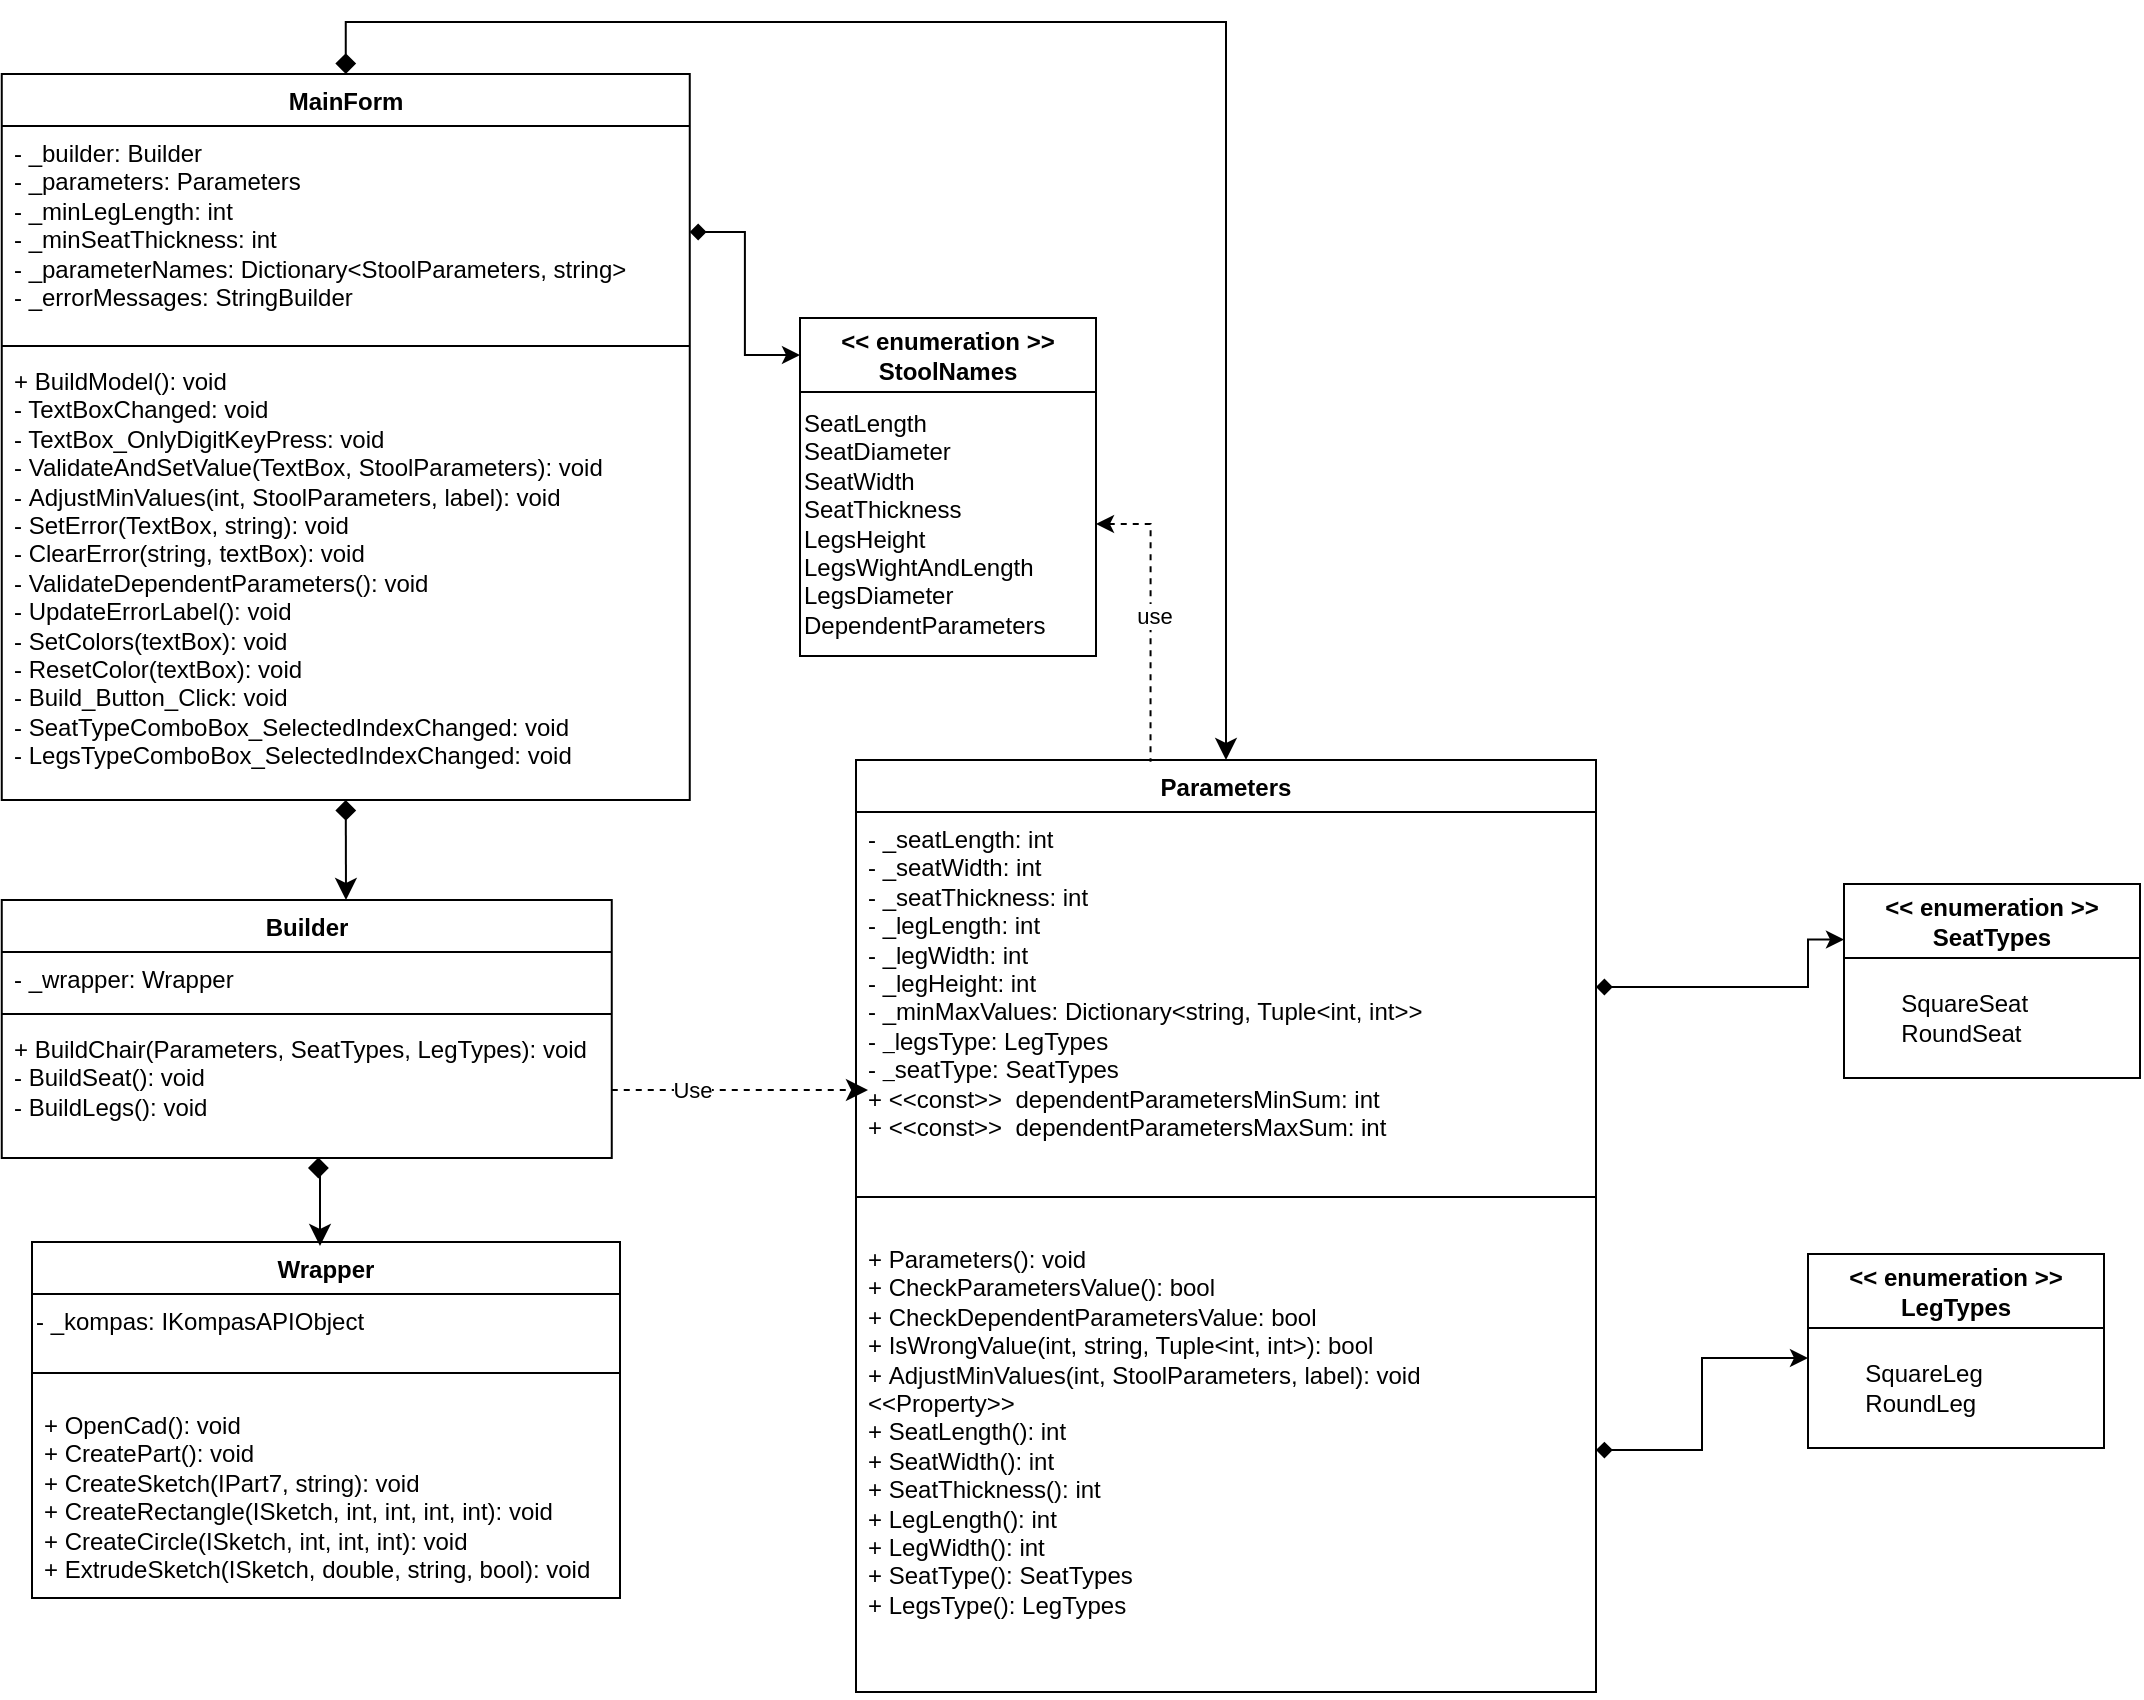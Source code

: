 <mxfile version="26.0.5">
  <diagram id="C5RBs43oDa-KdzZeNtuy" name="Page-1">
    <mxGraphModel dx="1056" dy="739" grid="0" gridSize="10" guides="1" tooltips="1" connect="1" arrows="1" fold="1" page="0" pageScale="1" pageWidth="827" pageHeight="1169" math="0" shadow="0">
      <root>
        <mxCell id="WIyWlLk6GJQsqaUBKTNV-0" />
        <mxCell id="WIyWlLk6GJQsqaUBKTNV-1" parent="WIyWlLk6GJQsqaUBKTNV-0" />
        <mxCell id="i5632uBjRB5B52lGXk-J-0" value="MainForm" style="swimlane;fontStyle=1;align=center;verticalAlign=top;childLayout=stackLayout;horizontal=1;startSize=26;horizontalStack=0;resizeParent=1;resizeParentMax=0;resizeLast=0;collapsible=1;marginBottom=0;whiteSpace=wrap;html=1;" parent="WIyWlLk6GJQsqaUBKTNV-1" vertex="1">
          <mxGeometry x="-83.12" y="-130" width="344" height="363" as="geometry" />
        </mxCell>
        <mxCell id="i5632uBjRB5B52lGXk-J-1" value="- _builder: Builder&lt;div&gt;- _parameters: Parameters&lt;br&gt;&lt;/div&gt;&lt;div&gt;- _minLegLength: int&lt;/div&gt;&lt;div&gt;-&amp;nbsp;_minSeatThickness: int&lt;br&gt;&lt;/div&gt;&lt;div&gt;-&amp;nbsp;_parameterNames: Dictionary&amp;lt;StoolParameters, string&amp;gt;&lt;/div&gt;&lt;div&gt;-&amp;nbsp;_errorMessages: StringBuilder&lt;/div&gt;" style="text;strokeColor=none;fillColor=none;align=left;verticalAlign=top;spacingLeft=4;spacingRight=4;overflow=hidden;rotatable=0;points=[[0,0.5],[1,0.5]];portConstraint=eastwest;whiteSpace=wrap;html=1;" parent="i5632uBjRB5B52lGXk-J-0" vertex="1">
          <mxGeometry y="26" width="344" height="106" as="geometry" />
        </mxCell>
        <mxCell id="i5632uBjRB5B52lGXk-J-2" value="" style="line;strokeWidth=1;fillColor=none;align=left;verticalAlign=middle;spacingTop=-1;spacingLeft=3;spacingRight=3;rotatable=0;labelPosition=right;points=[];portConstraint=eastwest;strokeColor=inherit;" parent="i5632uBjRB5B52lGXk-J-0" vertex="1">
          <mxGeometry y="132" width="344" height="8" as="geometry" />
        </mxCell>
        <mxCell id="i5632uBjRB5B52lGXk-J-3" value="+ BuildModel(): void&lt;div&gt;- TextBoxChanged: void&lt;/div&gt;&lt;div&gt;&lt;div&gt;- TextBox_OnlyDigitKeyPress: void&lt;/div&gt;&lt;/div&gt;&lt;div&gt;-&amp;nbsp;ValidateAndSetValue(TextBox, StoolParameters): void&lt;/div&gt;&lt;div&gt;-&amp;nbsp;&lt;span style=&quot;background-color: initial;&quot;&gt;AdjustMinValues(int,&lt;/span&gt;&lt;span style=&quot;background-color: transparent;&quot;&gt;&amp;nbsp;StoolParameters, label&lt;/span&gt;&lt;span style=&quot;background-color: initial; color: light-dark(rgb(0, 0, 0), rgb(255, 255, 255));&quot;&gt;): void&lt;/span&gt;&lt;/div&gt;&lt;div&gt;&lt;span style=&quot;background-color: initial;&quot;&gt;-&amp;nbsp;&lt;/span&gt;&lt;span style=&quot;background-color: initial;&quot;&gt;SetError(TextBox, string): void&lt;/span&gt;&lt;/div&gt;&lt;div&gt;&lt;span style=&quot;background-color: initial;&quot;&gt;-&amp;nbsp;&lt;/span&gt;&lt;span style=&quot;background-color: initial;&quot;&gt;ClearError(string, textBox): void&lt;/span&gt;&lt;/div&gt;&lt;div&gt;&lt;span style=&quot;background-color: initial;&quot;&gt;-&lt;/span&gt;&lt;span style=&quot;background-color: initial;&quot;&gt;&amp;nbsp;ValidateDependentParameters(): void&lt;/span&gt;&lt;/div&gt;&lt;div&gt;&lt;span style=&quot;background-color: initial;&quot;&gt;-&amp;nbsp;&lt;/span&gt;&lt;span style=&quot;background-color: initial;&quot;&gt;UpdateErrorLabel(): void&lt;/span&gt;&lt;/div&gt;&lt;div&gt;&lt;span style=&quot;background-color: initial;&quot;&gt;- SetColors(textBox): void&lt;/span&gt;&lt;/div&gt;&lt;div&gt;&lt;span style=&quot;background-color: initial;&quot;&gt;-&amp;nbsp;&lt;/span&gt;&lt;span style=&quot;background-color: initial;&quot;&gt;ResetColor(textBox): void&lt;/span&gt;&lt;/div&gt;&lt;div&gt;&lt;span style=&quot;background-color: initial;&quot;&gt;-&amp;nbsp;&lt;/span&gt;&lt;span style=&quot;background-color: initial;&quot;&gt;Build_Button_Click: void&lt;/span&gt;&lt;/div&gt;&lt;div&gt;&lt;span style=&quot;background-color: initial;&quot;&gt;-&amp;nbsp;&lt;/span&gt;&lt;span style=&quot;background-color: initial;&quot;&gt;SeatTypeComboBox_SelectedIndexChanged: void&lt;/span&gt;&lt;/div&gt;&lt;div&gt;&lt;span style=&quot;background-color: initial;&quot;&gt;-&amp;nbsp;&lt;/span&gt;&lt;span style=&quot;background-color: initial;&quot;&gt;LegsTypeComboBox_SelectedIndexChanged: void&lt;/span&gt;&lt;/div&gt;" style="text;strokeColor=none;fillColor=none;align=left;verticalAlign=top;spacingLeft=4;spacingRight=4;overflow=hidden;rotatable=0;points=[[0,0.5],[1,0.5]];portConstraint=eastwest;whiteSpace=wrap;html=1;" parent="i5632uBjRB5B52lGXk-J-0" vertex="1">
          <mxGeometry y="140" width="344" height="223" as="geometry" />
        </mxCell>
        <mxCell id="i5632uBjRB5B52lGXk-J-4" value="Builder&lt;div&gt;&lt;br&gt;&lt;/div&gt;" style="swimlane;fontStyle=1;align=center;verticalAlign=top;childLayout=stackLayout;horizontal=1;startSize=26;horizontalStack=0;resizeParent=1;resizeParentMax=0;resizeLast=0;collapsible=1;marginBottom=0;whiteSpace=wrap;html=1;" parent="WIyWlLk6GJQsqaUBKTNV-1" vertex="1">
          <mxGeometry x="-83.12" y="283" width="305" height="129" as="geometry" />
        </mxCell>
        <mxCell id="i5632uBjRB5B52lGXk-J-5" value="&lt;div&gt;- _wrapper: Wrapper&lt;/div&gt;" style="text;strokeColor=none;fillColor=none;align=left;verticalAlign=top;spacingLeft=4;spacingRight=4;overflow=hidden;rotatable=0;points=[[0,0.5],[1,0.5]];portConstraint=eastwest;whiteSpace=wrap;html=1;" parent="i5632uBjRB5B52lGXk-J-4" vertex="1">
          <mxGeometry y="26" width="305" height="27" as="geometry" />
        </mxCell>
        <mxCell id="i5632uBjRB5B52lGXk-J-6" value="" style="line;strokeWidth=1;fillColor=none;align=left;verticalAlign=middle;spacingTop=-1;spacingLeft=3;spacingRight=3;rotatable=0;labelPosition=right;points=[];portConstraint=eastwest;strokeColor=inherit;" parent="i5632uBjRB5B52lGXk-J-4" vertex="1">
          <mxGeometry y="53" width="305" height="8" as="geometry" />
        </mxCell>
        <mxCell id="i5632uBjRB5B52lGXk-J-7" value="&lt;span style=&quot;background-color: initial;&quot;&gt;+&amp;nbsp;BuildChair(Parameters, SeatTypes, LegTypes): void&lt;/span&gt;&lt;div&gt;&lt;div&gt;- BuildSeat(): void&lt;/div&gt;&lt;div&gt;- BuildLegs(): void&amp;nbsp;&lt;/div&gt;&lt;/div&gt;" style="text;strokeColor=none;fillColor=none;align=left;verticalAlign=top;spacingLeft=4;spacingRight=4;overflow=hidden;rotatable=0;points=[[0,0.5],[1,0.5]];portConstraint=eastwest;whiteSpace=wrap;html=1;" parent="i5632uBjRB5B52lGXk-J-4" vertex="1">
          <mxGeometry y="61" width="305" height="68" as="geometry" />
        </mxCell>
        <mxCell id="i5632uBjRB5B52lGXk-J-8" value="Wrapper" style="swimlane;fontStyle=1;align=center;verticalAlign=top;childLayout=stackLayout;horizontal=1;startSize=26;horizontalStack=0;resizeParent=1;resizeParentMax=0;resizeLast=0;collapsible=1;marginBottom=0;whiteSpace=wrap;html=1;" parent="WIyWlLk6GJQsqaUBKTNV-1" vertex="1">
          <mxGeometry x="-68" y="454" width="294" height="178" as="geometry" />
        </mxCell>
        <mxCell id="i5632uBjRB5B52lGXk-J-9" value="&lt;div&gt;&lt;br&gt;&lt;/div&gt;" style="text;strokeColor=none;fillColor=none;align=left;verticalAlign=top;spacingLeft=4;spacingRight=4;overflow=hidden;rotatable=0;points=[[0,0.5],[1,0.5]];portConstraint=eastwest;whiteSpace=wrap;html=1;" parent="i5632uBjRB5B52lGXk-J-8" vertex="1">
          <mxGeometry y="26" width="294" height="1" as="geometry" />
        </mxCell>
        <mxCell id="Ahqk0sararzWoLQaCMGD-1" value="-&amp;nbsp;_kompas:&amp;nbsp;IKompasAPIObject" style="text;html=1;align=left;verticalAlign=middle;resizable=0;points=[];autosize=1;strokeColor=none;fillColor=none;" parent="i5632uBjRB5B52lGXk-J-8" vertex="1">
          <mxGeometry y="27" width="294" height="26" as="geometry" />
        </mxCell>
        <mxCell id="i5632uBjRB5B52lGXk-J-10" value="" style="line;strokeWidth=1;fillColor=none;align=left;verticalAlign=middle;spacingTop=-1;spacingLeft=3;spacingRight=3;rotatable=0;labelPosition=right;points=[];portConstraint=eastwest;strokeColor=inherit;" parent="i5632uBjRB5B52lGXk-J-8" vertex="1">
          <mxGeometry y="53" width="294" height="25" as="geometry" />
        </mxCell>
        <mxCell id="i5632uBjRB5B52lGXk-J-11" value="&lt;div&gt;+ OpenCad(): void&lt;/div&gt;&lt;div&gt;+&amp;nbsp;CreatePart(): void&lt;/div&gt;&lt;div&gt;+&amp;nbsp;CreateSketch(IPart7, string): void&lt;/div&gt;&lt;div&gt;+ CreateRectangle(ISketch, int, int, int, int): void&lt;/div&gt;&lt;div&gt;+&amp;nbsp;CreateCircle(ISketch, int, int, int): void&lt;/div&gt;&lt;div&gt;+&amp;nbsp;ExtrudeSketch(ISketch, double, string, bool): void&lt;/div&gt;" style="text;strokeColor=none;fillColor=none;align=left;verticalAlign=top;spacingLeft=4;spacingRight=4;overflow=hidden;rotatable=0;points=[[0,0.5],[1,0.5]];portConstraint=eastwest;whiteSpace=wrap;html=1;" parent="i5632uBjRB5B52lGXk-J-8" vertex="1">
          <mxGeometry y="78" width="294" height="100" as="geometry" />
        </mxCell>
        <mxCell id="_lfjs1lxYITKfCPjN5Uu-0" style="edgeStyle=orthogonalEdgeStyle;rounded=0;orthogonalLoop=1;jettySize=auto;html=1;entryX=0;entryY=0.25;entryDx=0;entryDy=0;exitX=1;exitY=0.474;exitDx=0;exitDy=0;exitPerimeter=0;startArrow=diamond;startFill=1;" parent="WIyWlLk6GJQsqaUBKTNV-1" source="i5632uBjRB5B52lGXk-J-15" target="Ahqk0sararzWoLQaCMGD-13" edge="1">
          <mxGeometry relative="1" as="geometry" />
        </mxCell>
        <mxCell id="_lfjs1lxYITKfCPjN5Uu-1" style="edgeStyle=orthogonalEdgeStyle;rounded=0;orthogonalLoop=1;jettySize=auto;html=1;entryX=0;entryY=0.75;entryDx=0;entryDy=0;startArrow=diamond;startFill=1;exitX=1;exitY=0.5;exitDx=0;exitDy=0;" parent="WIyWlLk6GJQsqaUBKTNV-1" source="i5632uBjRB5B52lGXk-J-13" target="Ahqk0sararzWoLQaCMGD-14" edge="1">
          <mxGeometry relative="1" as="geometry">
            <mxPoint x="740" y="382" as="sourcePoint" />
            <Array as="points">
              <mxPoint x="820" y="302" />
            </Array>
          </mxGeometry>
        </mxCell>
        <mxCell id="i5632uBjRB5B52lGXk-J-12" value="Parameters" style="swimlane;fontStyle=1;align=center;verticalAlign=top;childLayout=stackLayout;horizontal=1;startSize=26;horizontalStack=0;resizeParent=1;resizeParentMax=0;resizeLast=0;collapsible=1;marginBottom=0;whiteSpace=wrap;html=1;" parent="WIyWlLk6GJQsqaUBKTNV-1" vertex="1">
          <mxGeometry x="344" y="213" width="370" height="466" as="geometry" />
        </mxCell>
        <mxCell id="i5632uBjRB5B52lGXk-J-13" value="&lt;div&gt;- _seatLength: int&lt;/div&gt;&lt;div&gt;- _seatWidth: int&lt;/div&gt;&lt;div&gt;- _seatThickness: int&lt;br&gt;&lt;/div&gt;&lt;div&gt;- _legLength: int&lt;br&gt;&lt;/div&gt;&lt;div&gt;- _legWidth: int&lt;br&gt;&lt;/div&gt;&lt;div&gt;- _legHeight: int&lt;/div&gt;&lt;div&gt;- _minMaxValues: Dictionary&amp;lt;string, Tuple&amp;lt;int, int&amp;gt;&amp;gt;&lt;/div&gt;&lt;div&gt;-&amp;nbsp;&lt;font&gt;&lt;span style=&quot;font-family: &amp;quot;Times New Roman&amp;quot;, serif; background-color: transparent; color: light-dark(rgb(0, 0, 0), rgb(255, 255, 255));&quot;&gt;_&lt;/span&gt;&lt;span style=&quot;background-color: transparent; color: light-dark(rgb(0, 0, 0), rgb(255, 255, 255));&quot;&gt;&lt;font style=&quot;&quot; face=&quot;Helvetica&quot;&gt;legsType: LegTypes&lt;/font&gt;&lt;/span&gt;&lt;/font&gt;&lt;/div&gt;&lt;div&gt;&lt;font&gt;&lt;span style=&quot;background-color: transparent; color: light-dark(rgb(0, 0, 0), rgb(255, 255, 255));&quot;&gt;&lt;font style=&quot;&quot; face=&quot;Helvetica&quot;&gt;-&amp;nbsp;&lt;/font&gt;&lt;/span&gt;&lt;/font&gt;&lt;span style=&quot;background-color: transparent; color: light-dark(rgb(0, 0, 0), rgb(255, 255, 255)); font-family: &amp;quot;Times New Roman&amp;quot;, serif;&quot;&gt;_&lt;/span&gt;&lt;span style=&quot;background-color: transparent; color: light-dark(rgb(0, 0, 0), rgb(255, 255, 255));&quot;&gt;seat&lt;/span&gt;&lt;span style=&quot;background-color: transparent; color: light-dark(rgb(0, 0, 0), rgb(255, 255, 255));&quot;&gt;Type: SeatTypes&lt;/span&gt;&lt;/div&gt;&lt;div&gt;+ &amp;lt;&amp;lt;const&amp;gt;&amp;gt;&amp;nbsp;&amp;nbsp;dependentParametersMinSum: int&lt;/div&gt;&lt;div&gt;+ &amp;lt;&amp;lt;const&amp;gt;&amp;gt;&amp;nbsp;&amp;nbsp;dependentParametersMaxSum: int&lt;/div&gt;" style="text;strokeColor=none;fillColor=none;align=left;verticalAlign=top;spacingLeft=4;spacingRight=4;overflow=hidden;rotatable=0;points=[[0,0.5],[1,0.5]];portConstraint=eastwest;whiteSpace=wrap;html=1;" parent="i5632uBjRB5B52lGXk-J-12" vertex="1">
          <mxGeometry y="26" width="370" height="175" as="geometry" />
        </mxCell>
        <mxCell id="i5632uBjRB5B52lGXk-J-14" value="" style="line;strokeWidth=1;fillColor=none;align=left;verticalAlign=middle;spacingTop=-1;spacingLeft=3;spacingRight=3;rotatable=0;labelPosition=right;points=[];portConstraint=eastwest;strokeColor=inherit;" parent="i5632uBjRB5B52lGXk-J-12" vertex="1">
          <mxGeometry y="201" width="370" height="35" as="geometry" />
        </mxCell>
        <mxCell id="i5632uBjRB5B52lGXk-J-15" value="+ Parameters(): void&lt;div&gt;+ CheckParametersValue(): bool&amp;nbsp;&lt;br&gt;&lt;div&gt;+&amp;nbsp;CheckDependentParametersValue: bool&lt;/div&gt;&lt;div&gt;&lt;div&gt;&lt;span style=&quot;background-color: initial;&quot;&gt;+&amp;nbsp;&lt;/span&gt;&lt;span style=&quot;background-color: initial;&quot;&gt;IsWrongValue(int, string, Tuple&amp;lt;int, int&amp;gt;): bool&lt;/span&gt;&lt;/div&gt;&lt;div&gt;&lt;span style=&quot;background-color: transparent; color: light-dark(rgb(0, 0, 0), rgb(255, 255, 255));&quot;&gt;+&amp;nbsp;&lt;/span&gt;&lt;span style=&quot;background-color: initial; color: light-dark(rgb(0, 0, 0), rgb(255, 255, 255));&quot;&gt;AdjustMinValues(int,&lt;/span&gt;&lt;span style=&quot;background-color: transparent; color: light-dark(rgb(0, 0, 0), rgb(255, 255, 255));&quot;&gt;&amp;nbsp;StoolParameters, label&lt;/span&gt;&lt;span style=&quot;background-color: initial; color: light-dark(rgb(0, 0, 0), rgb(255, 255, 255));&quot;&gt;): void&lt;/span&gt;&lt;/div&gt;&lt;div&gt;&lt;span style=&quot;background-color: transparent; color: light-dark(rgb(0, 0, 0), rgb(255, 255, 255));&quot;&gt;&amp;lt;&amp;lt;Property&amp;gt;&amp;gt;&lt;/span&gt;&lt;/div&gt;&lt;/div&gt;&lt;div&gt;+ SeatLength(): int&lt;/div&gt;&lt;div&gt;+ SeatWidth(): int&lt;br&gt;&lt;/div&gt;&lt;div&gt;+ SeatThickness(): int&lt;br&gt;&lt;/div&gt;&lt;div&gt;+ LegLength(): int&lt;br&gt;&lt;/div&gt;&lt;div&gt;+ LegWidth(): int&lt;/div&gt;&lt;/div&gt;&lt;div&gt;+ SeatType():&amp;nbsp;&lt;span style=&quot;background-color: initial;&quot;&gt;SeatTypes&lt;/span&gt;&lt;/div&gt;&lt;div&gt;+ LegsType(): Leg&lt;span style=&quot;background-color: initial;&quot;&gt;Types&lt;/span&gt;&lt;span style=&quot;background-color: initial;&quot;&gt;&lt;/span&gt;&lt;/div&gt;&lt;div&gt;&lt;br&gt;&lt;/div&gt;" style="text;strokeColor=none;fillColor=none;align=left;verticalAlign=top;spacingLeft=4;spacingRight=4;overflow=hidden;rotatable=0;points=[[0,0.5],[1,0.5]];portConstraint=eastwest;whiteSpace=wrap;html=1;" parent="i5632uBjRB5B52lGXk-J-12" vertex="1">
          <mxGeometry y="236" width="370" height="230" as="geometry" />
        </mxCell>
        <mxCell id="i5632uBjRB5B52lGXk-J-16" value="" style="edgeStyle=elbowEdgeStyle;elbow=horizontal;endArrow=classic;html=1;curved=0;rounded=0;endSize=8;startSize=8;exitX=0.5;exitY=0;exitDx=0;exitDy=0;strokeColor=default;startArrow=diamond;startFill=1;entryX=0.5;entryY=0;entryDx=0;entryDy=0;" parent="WIyWlLk6GJQsqaUBKTNV-1" source="i5632uBjRB5B52lGXk-J-0" target="i5632uBjRB5B52lGXk-J-12" edge="1">
          <mxGeometry width="50" height="50" relative="1" as="geometry">
            <mxPoint x="117" y="87" as="sourcePoint" />
            <mxPoint x="167" y="37" as="targetPoint" />
            <Array as="points">
              <mxPoint x="318" y="-156" />
              <mxPoint x="312" y="-76" />
            </Array>
          </mxGeometry>
        </mxCell>
        <mxCell id="i5632uBjRB5B52lGXk-J-17" value="" style="edgeStyle=elbowEdgeStyle;elbow=horizontal;endArrow=classic;html=1;curved=0;rounded=0;endSize=8;startSize=8;exitX=0.5;exitY=1;exitDx=0;exitDy=0;strokeColor=default;startArrow=diamond;startFill=1;" parent="WIyWlLk6GJQsqaUBKTNV-1" source="i5632uBjRB5B52lGXk-J-0" target="i5632uBjRB5B52lGXk-J-4" edge="1">
          <mxGeometry width="50" height="50" relative="1" as="geometry">
            <mxPoint x="68.424" y="246.0" as="sourcePoint" />
            <mxPoint x="68.45" y="279.98" as="targetPoint" />
            <Array as="points" />
          </mxGeometry>
        </mxCell>
        <mxCell id="i5632uBjRB5B52lGXk-J-18" value="" style="edgeStyle=elbowEdgeStyle;elbow=horizontal;endArrow=classic;html=1;curved=0;rounded=0;endSize=8;startSize=8;strokeColor=default;startArrow=diamond;startFill=1;" parent="WIyWlLk6GJQsqaUBKTNV-1" edge="1">
          <mxGeometry width="50" height="50" relative="1" as="geometry">
            <mxPoint x="70" y="417" as="sourcePoint" />
            <mxPoint x="76" y="456" as="targetPoint" />
            <Array as="points">
              <mxPoint x="76" y="418" />
            </Array>
          </mxGeometry>
        </mxCell>
        <mxCell id="i5632uBjRB5B52lGXk-J-20" value="" style="edgeStyle=elbowEdgeStyle;elbow=horizontal;endArrow=classic;html=1;curved=0;rounded=0;endSize=8;startSize=8;exitX=1;exitY=0.5;exitDx=0;exitDy=0;dashed=1;" parent="WIyWlLk6GJQsqaUBKTNV-1" source="i5632uBjRB5B52lGXk-J-7" edge="1">
          <mxGeometry width="50" height="50" relative="1" as="geometry">
            <mxPoint x="227" y="375" as="sourcePoint" />
            <mxPoint x="350" y="378" as="targetPoint" />
          </mxGeometry>
        </mxCell>
        <mxCell id="i5632uBjRB5B52lGXk-J-21" value="Use" style="edgeLabel;html=1;align=center;verticalAlign=middle;resizable=0;points=[];" parent="i5632uBjRB5B52lGXk-J-20" vertex="1" connectable="0">
          <mxGeometry x="0.453" relative="1" as="geometry">
            <mxPoint x="-53" as="offset" />
          </mxGeometry>
        </mxCell>
        <mxCell id="Ahqk0sararzWoLQaCMGD-12" value="&lt;span style=&quot;font-weight: 700;&quot;&gt;&amp;lt;&amp;lt; enumeration &amp;gt;&amp;gt;&lt;/span&gt;&lt;div style=&quot;font-weight: 700;&quot;&gt;LegTypes&lt;/div&gt;" style="rounded=0;whiteSpace=wrap;html=1;" parent="WIyWlLk6GJQsqaUBKTNV-1" vertex="1">
          <mxGeometry x="820" y="460" width="148" height="37" as="geometry" />
        </mxCell>
        <mxCell id="Ahqk0sararzWoLQaCMGD-13" value="&lt;div&gt;&lt;span style=&quot;white-space: pre;&quot;&gt;&#x9;&lt;/span&gt;SquareLeg&lt;/div&gt;&lt;div&gt;&lt;span style=&quot;white-space: pre;&quot;&gt;&#x9;&lt;/span&gt;RoundLeg&lt;/div&gt;" style="rounded=0;whiteSpace=wrap;html=1;align=left;" parent="WIyWlLk6GJQsqaUBKTNV-1" vertex="1">
          <mxGeometry x="820" y="497" width="148" height="60" as="geometry" />
        </mxCell>
        <mxCell id="Ahqk0sararzWoLQaCMGD-14" value="&lt;span style=&quot;font-weight: 700;&quot;&gt;&amp;lt;&amp;lt; enumeration &amp;gt;&amp;gt;&lt;/span&gt;&lt;div style=&quot;font-weight: 700;&quot;&gt;SeatTypes&lt;/div&gt;" style="rounded=0;whiteSpace=wrap;html=1;" parent="WIyWlLk6GJQsqaUBKTNV-1" vertex="1">
          <mxGeometry x="838" y="275" width="148" height="37" as="geometry" />
        </mxCell>
        <mxCell id="Ahqk0sararzWoLQaCMGD-15" value="&lt;div&gt;&lt;span style=&quot;white-space: pre;&quot;&gt;&#x9;&lt;/span&gt;SquareSeat&lt;/div&gt;&lt;div&gt;&lt;span style=&quot;white-space: pre;&quot;&gt;&#x9;&lt;/span&gt;RoundSeat&lt;/div&gt;" style="rounded=0;whiteSpace=wrap;html=1;align=left;" parent="WIyWlLk6GJQsqaUBKTNV-1" vertex="1">
          <mxGeometry x="838" y="312" width="148" height="60" as="geometry" />
        </mxCell>
        <mxCell id="YyVHzflVE-D1PTGsVNi1-0" value="&lt;span style=&quot;font-weight: 700;&quot;&gt;&amp;lt;&amp;lt; enumeration &amp;gt;&amp;gt;&lt;/span&gt;&lt;div style=&quot;font-weight: 700;&quot;&gt;StoolNames&lt;/div&gt;" style="rounded=0;whiteSpace=wrap;html=1;" parent="WIyWlLk6GJQsqaUBKTNV-1" vertex="1">
          <mxGeometry x="316" y="-8" width="148" height="37" as="geometry" />
        </mxCell>
        <mxCell id="YyVHzflVE-D1PTGsVNi1-1" value="SeatLength&lt;br&gt;SeatDiameter&lt;br&gt;SeatWidth&lt;br&gt;SeatThickness&lt;br&gt;LegsHeight&lt;br&gt;LegsWightAndLength&lt;br&gt;LegsDiameter&lt;br&gt;DependentParameters" style="rounded=0;whiteSpace=wrap;html=1;align=left;" parent="WIyWlLk6GJQsqaUBKTNV-1" vertex="1">
          <mxGeometry x="316" y="29" width="148" height="132" as="geometry" />
        </mxCell>
        <mxCell id="YyVHzflVE-D1PTGsVNi1-2" style="edgeStyle=orthogonalEdgeStyle;rounded=0;orthogonalLoop=1;jettySize=auto;html=1;exitX=0;exitY=0.5;exitDx=0;exitDy=0;endArrow=diamond;endFill=1;startArrow=classic;startFill=1;" parent="WIyWlLk6GJQsqaUBKTNV-1" source="YyVHzflVE-D1PTGsVNi1-0" target="i5632uBjRB5B52lGXk-J-1" edge="1">
          <mxGeometry relative="1" as="geometry" />
        </mxCell>
        <mxCell id="YyVHzflVE-D1PTGsVNi1-6" style="edgeStyle=orthogonalEdgeStyle;rounded=0;orthogonalLoop=1;jettySize=auto;html=1;exitX=1;exitY=0.5;exitDx=0;exitDy=0;entryX=0.398;entryY=0.002;entryDx=0;entryDy=0;entryPerimeter=0;dashed=1;endArrow=none;endFill=0;startArrow=classic;startFill=1;" parent="WIyWlLk6GJQsqaUBKTNV-1" source="YyVHzflVE-D1PTGsVNi1-1" target="i5632uBjRB5B52lGXk-J-12" edge="1">
          <mxGeometry relative="1" as="geometry" />
        </mxCell>
        <mxCell id="YyVHzflVE-D1PTGsVNi1-7" value="use" style="edgeLabel;html=1;align=center;verticalAlign=middle;resizable=0;points=[];" parent="YyVHzflVE-D1PTGsVNi1-6" vertex="1" connectable="0">
          <mxGeometry x="0.007" y="1" relative="1" as="geometry">
            <mxPoint as="offset" />
          </mxGeometry>
        </mxCell>
      </root>
    </mxGraphModel>
  </diagram>
</mxfile>
